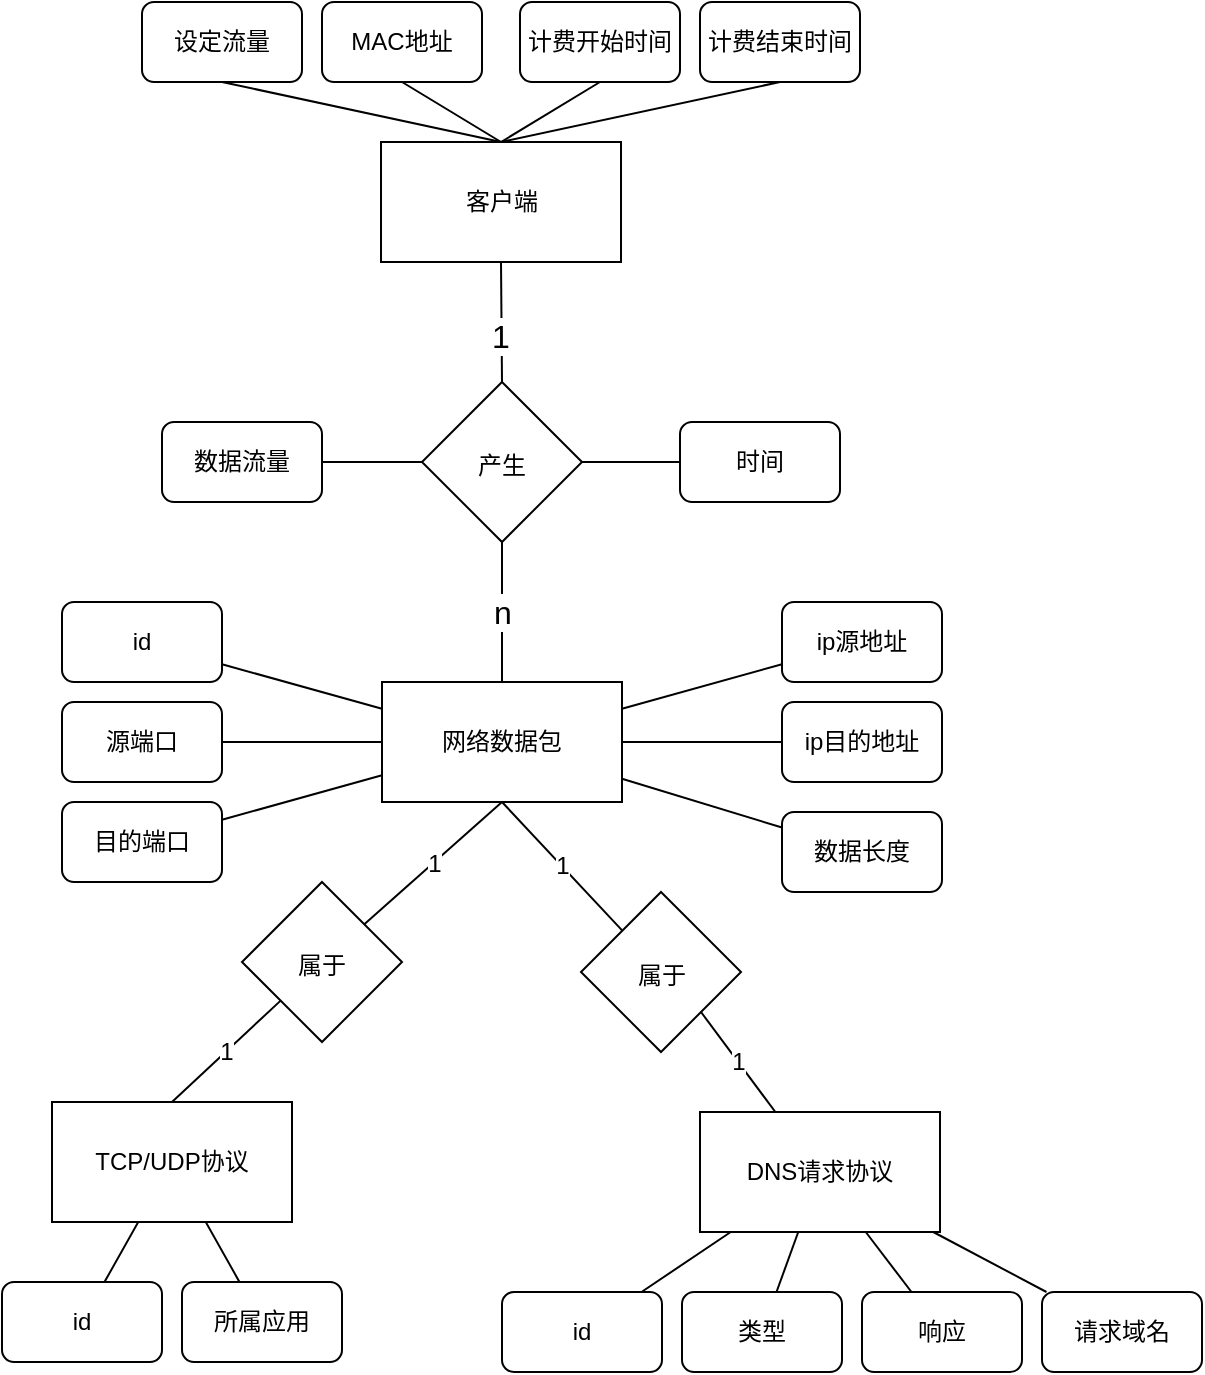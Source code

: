 <mxfile version="20.6.2" type="github"><diagram id="GEJEYPsdO4QtVM7ZrqEz" name="第 1 页"><mxGraphModel dx="1040" dy="580" grid="1" gridSize="10" guides="1" tooltips="1" connect="1" arrows="1" fold="1" page="1" pageScale="1" pageWidth="827" pageHeight="1169" math="0" shadow="0"><root><mxCell id="0"/><mxCell id="1" parent="0"/><mxCell id="k09L36EYwbLVuz7NXzX2-1" value="&lt;font style=&quot;&quot;&gt;&lt;font style=&quot;font-size: 12px;&quot;&gt;客户端&lt;/font&gt;&lt;br&gt;&lt;/font&gt;" style="rounded=0;whiteSpace=wrap;html=1;" vertex="1" parent="1"><mxGeometry x="169.5" y="210" width="120" height="60" as="geometry"/></mxCell><mxCell id="k09L36EYwbLVuz7NXzX2-2" value="&lt;font style=&quot;font-size: 12px;&quot;&gt;产生&lt;/font&gt;" style="rhombus;whiteSpace=wrap;html=1;fontSize=16;" vertex="1" parent="1"><mxGeometry x="190" y="330" width="80" height="80" as="geometry"/></mxCell><mxCell id="k09L36EYwbLVuz7NXzX2-4" value="" style="endArrow=none;html=1;rounded=0;fontSize=16;entryX=0.5;entryY=1;entryDx=0;entryDy=0;exitX=0.5;exitY=0;exitDx=0;exitDy=0;" edge="1" parent="1" source="k09L36EYwbLVuz7NXzX2-2" target="k09L36EYwbLVuz7NXzX2-1"><mxGeometry width="50" height="50" relative="1" as="geometry"><mxPoint x="220" y="370" as="sourcePoint"/><mxPoint x="270" y="320" as="targetPoint"/></mxGeometry></mxCell><mxCell id="k09L36EYwbLVuz7NXzX2-5" value="1" style="edgeLabel;html=1;align=center;verticalAlign=middle;resizable=0;points=[];fontSize=16;" vertex="1" connectable="0" parent="k09L36EYwbLVuz7NXzX2-4"><mxGeometry x="-0.24" y="1" relative="1" as="geometry"><mxPoint as="offset"/></mxGeometry></mxCell><mxCell id="k09L36EYwbLVuz7NXzX2-8" style="rounded=0;orthogonalLoop=1;jettySize=auto;html=1;exitX=0.5;exitY=1;exitDx=0;exitDy=0;entryX=0.5;entryY=0;entryDx=0;entryDy=0;endArrow=none;endFill=0;" edge="1" parent="1" source="k09L36EYwbLVuz7NXzX2-9" target="k09L36EYwbLVuz7NXzX2-1"><mxGeometry relative="1" as="geometry"/></mxCell><mxCell id="k09L36EYwbLVuz7NXzX2-9" value="设定流量" style="rounded=1;whiteSpace=wrap;html=1;" vertex="1" parent="1"><mxGeometry x="50" y="140" width="80" height="40" as="geometry"/></mxCell><mxCell id="k09L36EYwbLVuz7NXzX2-12" value="网络数据包" style="rounded=0;whiteSpace=wrap;html=1;" vertex="1" parent="1"><mxGeometry x="170" y="480" width="120" height="60" as="geometry"/></mxCell><mxCell id="k09L36EYwbLVuz7NXzX2-13" value="n" style="endArrow=none;html=1;rounded=0;fontSize=16;entryX=0.5;entryY=1;entryDx=0;entryDy=0;exitX=0.5;exitY=0;exitDx=0;exitDy=0;" edge="1" parent="1" source="k09L36EYwbLVuz7NXzX2-12" target="k09L36EYwbLVuz7NXzX2-2"><mxGeometry width="50" height="50" relative="1" as="geometry"><mxPoint x="240" y="340" as="sourcePoint"/><mxPoint x="280" y="280" as="targetPoint"/></mxGeometry></mxCell><mxCell id="k09L36EYwbLVuz7NXzX2-15" value="数据流量" style="rounded=1;whiteSpace=wrap;html=1;" vertex="1" parent="1"><mxGeometry x="60" y="350" width="80" height="40" as="geometry"/></mxCell><mxCell id="k09L36EYwbLVuz7NXzX2-16" style="rounded=0;orthogonalLoop=1;jettySize=auto;html=1;exitX=1;exitY=0.5;exitDx=0;exitDy=0;entryX=0;entryY=0.5;entryDx=0;entryDy=0;endArrow=none;endFill=0;" edge="1" parent="1" source="k09L36EYwbLVuz7NXzX2-15" target="k09L36EYwbLVuz7NXzX2-2"><mxGeometry relative="1" as="geometry"><mxPoint x="340" y="200" as="sourcePoint"/><mxPoint x="340" y="250" as="targetPoint"/></mxGeometry></mxCell><mxCell id="k09L36EYwbLVuz7NXzX2-17" value="MAC地址" style="rounded=1;whiteSpace=wrap;html=1;" vertex="1" parent="1"><mxGeometry x="140" y="140" width="80" height="40" as="geometry"/></mxCell><mxCell id="k09L36EYwbLVuz7NXzX2-18" style="rounded=0;orthogonalLoop=1;jettySize=auto;html=1;exitX=0.5;exitY=1;exitDx=0;exitDy=0;entryX=0.5;entryY=0;entryDx=0;entryDy=0;endArrow=none;endFill=0;" edge="1" parent="1" source="k09L36EYwbLVuz7NXzX2-17" target="k09L36EYwbLVuz7NXzX2-1"><mxGeometry relative="1" as="geometry"><mxPoint x="179.5" y="180" as="sourcePoint"/><mxPoint x="239.5" y="220" as="targetPoint"/></mxGeometry></mxCell><mxCell id="k09L36EYwbLVuz7NXzX2-19" value="计费开始时间" style="rounded=1;whiteSpace=wrap;html=1;" vertex="1" parent="1"><mxGeometry x="239" y="140" width="80" height="40" as="geometry"/></mxCell><mxCell id="k09L36EYwbLVuz7NXzX2-20" style="rounded=0;orthogonalLoop=1;jettySize=auto;html=1;exitX=0.5;exitY=1;exitDx=0;exitDy=0;entryX=0.5;entryY=0;entryDx=0;entryDy=0;endArrow=none;endFill=0;" edge="1" parent="1" source="k09L36EYwbLVuz7NXzX2-19" target="k09L36EYwbLVuz7NXzX2-1"><mxGeometry relative="1" as="geometry"><mxPoint x="179.5" y="190" as="sourcePoint"/><mxPoint x="239.5" y="220" as="targetPoint"/></mxGeometry></mxCell><mxCell id="k09L36EYwbLVuz7NXzX2-21" value="计费结束时间" style="rounded=1;whiteSpace=wrap;html=1;" vertex="1" parent="1"><mxGeometry x="329" y="140" width="80" height="40" as="geometry"/></mxCell><mxCell id="k09L36EYwbLVuz7NXzX2-23" style="rounded=0;orthogonalLoop=1;jettySize=auto;html=1;exitX=0.5;exitY=1;exitDx=0;exitDy=0;endArrow=none;endFill=0;entryX=0.5;entryY=0;entryDx=0;entryDy=0;" edge="1" parent="1" source="k09L36EYwbLVuz7NXzX2-21" target="k09L36EYwbLVuz7NXzX2-1"><mxGeometry relative="1" as="geometry"><mxPoint x="269.5" y="190" as="sourcePoint"/><mxPoint x="229.5" y="210" as="targetPoint"/></mxGeometry></mxCell><mxCell id="k09L36EYwbLVuz7NXzX2-43" value="" style="edgeStyle=none;rounded=0;orthogonalLoop=1;jettySize=auto;html=1;endArrow=none;endFill=0;" edge="1" parent="1" source="k09L36EYwbLVuz7NXzX2-26" target="k09L36EYwbLVuz7NXzX2-12"><mxGeometry relative="1" as="geometry"/></mxCell><mxCell id="k09L36EYwbLVuz7NXzX2-26" value="ip源地址" style="rounded=1;whiteSpace=wrap;html=1;" vertex="1" parent="1"><mxGeometry x="370" y="440" width="80" height="40" as="geometry"/></mxCell><mxCell id="k09L36EYwbLVuz7NXzX2-44" value="" style="edgeStyle=none;rounded=0;orthogonalLoop=1;jettySize=auto;html=1;endArrow=none;endFill=0;" edge="1" parent="1" source="k09L36EYwbLVuz7NXzX2-28" target="k09L36EYwbLVuz7NXzX2-12"><mxGeometry relative="1" as="geometry"/></mxCell><mxCell id="k09L36EYwbLVuz7NXzX2-28" value="ip目的地址" style="rounded=1;whiteSpace=wrap;html=1;" vertex="1" parent="1"><mxGeometry x="370" y="490" width="80" height="40" as="geometry"/></mxCell><mxCell id="k09L36EYwbLVuz7NXzX2-46" value="" style="edgeStyle=none;rounded=0;orthogonalLoop=1;jettySize=auto;html=1;endArrow=none;endFill=0;" edge="1" parent="1" source="k09L36EYwbLVuz7NXzX2-30" target="k09L36EYwbLVuz7NXzX2-12"><mxGeometry relative="1" as="geometry"/></mxCell><mxCell id="k09L36EYwbLVuz7NXzX2-30" value="源端口" style="rounded=1;whiteSpace=wrap;html=1;" vertex="1" parent="1"><mxGeometry x="10" y="490" width="80" height="40" as="geometry"/></mxCell><mxCell id="k09L36EYwbLVuz7NXzX2-47" value="" style="edgeStyle=none;rounded=0;orthogonalLoop=1;jettySize=auto;html=1;endArrow=none;endFill=0;" edge="1" parent="1" source="k09L36EYwbLVuz7NXzX2-31" target="k09L36EYwbLVuz7NXzX2-12"><mxGeometry relative="1" as="geometry"/></mxCell><mxCell id="k09L36EYwbLVuz7NXzX2-31" value="目的端口" style="rounded=1;whiteSpace=wrap;html=1;" vertex="1" parent="1"><mxGeometry x="10" y="540" width="80" height="40" as="geometry"/></mxCell><mxCell id="k09L36EYwbLVuz7NXzX2-52" value="" style="edgeStyle=none;rounded=0;orthogonalLoop=1;jettySize=auto;html=1;endArrow=none;endFill=0;" edge="1" parent="1" source="k09L36EYwbLVuz7NXzX2-34" target="k09L36EYwbLVuz7NXzX2-12"><mxGeometry relative="1" as="geometry"/></mxCell><mxCell id="k09L36EYwbLVuz7NXzX2-34" value="数据长度" style="rounded=1;whiteSpace=wrap;html=1;" vertex="1" parent="1"><mxGeometry x="370" y="545" width="80" height="40" as="geometry"/></mxCell><mxCell id="k09L36EYwbLVuz7NXzX2-42" value="" style="edgeStyle=none;rounded=0;orthogonalLoop=1;jettySize=auto;html=1;endArrow=none;endFill=0;" edge="1" parent="1" source="k09L36EYwbLVuz7NXzX2-38" target="k09L36EYwbLVuz7NXzX2-12"><mxGeometry relative="1" as="geometry"/></mxCell><mxCell id="k09L36EYwbLVuz7NXzX2-38" value="id" style="rounded=1;whiteSpace=wrap;html=1;" vertex="1" parent="1"><mxGeometry x="10" y="440" width="80" height="40" as="geometry"/></mxCell><mxCell id="k09L36EYwbLVuz7NXzX2-69" value="TCP/UDP协议" style="rounded=0;whiteSpace=wrap;html=1;fontSize=12;" vertex="1" parent="1"><mxGeometry x="5" y="690" width="120" height="60" as="geometry"/></mxCell><mxCell id="k09L36EYwbLVuz7NXzX2-72" value="1" style="edgeStyle=none;rounded=0;orthogonalLoop=1;jettySize=auto;html=1;fontSize=12;endArrow=none;endFill=0;entryX=1;entryY=1;entryDx=0;entryDy=0;" edge="1" parent="1" source="k09L36EYwbLVuz7NXzX2-70" target="k09L36EYwbLVuz7NXzX2-97"><mxGeometry relative="1" as="geometry"><mxPoint x="304" y="640" as="targetPoint"/></mxGeometry></mxCell><mxCell id="k09L36EYwbLVuz7NXzX2-70" value="DNS请求协议" style="rounded=0;whiteSpace=wrap;html=1;fontSize=12;" vertex="1" parent="1"><mxGeometry x="329" y="695" width="120" height="60" as="geometry"/></mxCell><mxCell id="k09L36EYwbLVuz7NXzX2-76" value="" style="edgeStyle=none;rounded=0;orthogonalLoop=1;jettySize=auto;html=1;fontSize=12;endArrow=none;endFill=0;" edge="1" parent="1" source="k09L36EYwbLVuz7NXzX2-73" target="k09L36EYwbLVuz7NXzX2-69"><mxGeometry relative="1" as="geometry"/></mxCell><mxCell id="k09L36EYwbLVuz7NXzX2-73" value="所属应用" style="rounded=1;whiteSpace=wrap;html=1;" vertex="1" parent="1"><mxGeometry x="70" y="780" width="80" height="40" as="geometry"/></mxCell><mxCell id="k09L36EYwbLVuz7NXzX2-75" value="" style="edgeStyle=none;rounded=0;orthogonalLoop=1;jettySize=auto;html=1;fontSize=12;endArrow=none;endFill=0;" edge="1" parent="1" source="k09L36EYwbLVuz7NXzX2-74" target="k09L36EYwbLVuz7NXzX2-69"><mxGeometry relative="1" as="geometry"/></mxCell><mxCell id="k09L36EYwbLVuz7NXzX2-74" value="id" style="rounded=1;whiteSpace=wrap;html=1;" vertex="1" parent="1"><mxGeometry x="-20" y="780" width="80" height="40" as="geometry"/></mxCell><mxCell id="k09L36EYwbLVuz7NXzX2-78" value="" style="edgeStyle=none;rounded=0;orthogonalLoop=1;jettySize=auto;html=1;fontSize=12;endArrow=none;endFill=0;" edge="1" parent="1" source="k09L36EYwbLVuz7NXzX2-77" target="k09L36EYwbLVuz7NXzX2-70"><mxGeometry relative="1" as="geometry"/></mxCell><mxCell id="k09L36EYwbLVuz7NXzX2-77" value="id" style="rounded=1;whiteSpace=wrap;html=1;" vertex="1" parent="1"><mxGeometry x="230" y="785" width="80" height="40" as="geometry"/></mxCell><mxCell id="k09L36EYwbLVuz7NXzX2-80" value="" style="edgeStyle=none;rounded=0;orthogonalLoop=1;jettySize=auto;html=1;fontSize=12;endArrow=none;endFill=0;" edge="1" parent="1" source="k09L36EYwbLVuz7NXzX2-79" target="k09L36EYwbLVuz7NXzX2-70"><mxGeometry relative="1" as="geometry"/></mxCell><mxCell id="k09L36EYwbLVuz7NXzX2-79" value="类型" style="rounded=1;whiteSpace=wrap;html=1;" vertex="1" parent="1"><mxGeometry x="320" y="785" width="80" height="40" as="geometry"/></mxCell><mxCell id="k09L36EYwbLVuz7NXzX2-82" style="edgeStyle=none;rounded=0;orthogonalLoop=1;jettySize=auto;html=1;fontSize=12;endArrow=none;endFill=0;" edge="1" parent="1" source="k09L36EYwbLVuz7NXzX2-81" target="k09L36EYwbLVuz7NXzX2-70"><mxGeometry relative="1" as="geometry"/></mxCell><mxCell id="k09L36EYwbLVuz7NXzX2-81" value="响应" style="rounded=1;whiteSpace=wrap;html=1;" vertex="1" parent="1"><mxGeometry x="410" y="785" width="80" height="40" as="geometry"/></mxCell><mxCell id="k09L36EYwbLVuz7NXzX2-86" style="edgeStyle=none;rounded=0;orthogonalLoop=1;jettySize=auto;html=1;fontSize=12;endArrow=none;endFill=0;" edge="1" parent="1" source="k09L36EYwbLVuz7NXzX2-85" target="k09L36EYwbLVuz7NXzX2-70"><mxGeometry relative="1" as="geometry"/></mxCell><mxCell id="k09L36EYwbLVuz7NXzX2-85" value="请求域名" style="rounded=1;whiteSpace=wrap;html=1;" vertex="1" parent="1"><mxGeometry x="500" y="785" width="80" height="40" as="geometry"/></mxCell><mxCell id="k09L36EYwbLVuz7NXzX2-95" value="1" style="edgeStyle=none;rounded=0;orthogonalLoop=1;jettySize=auto;html=1;entryX=0.5;entryY=1;entryDx=0;entryDy=0;fontSize=12;endArrow=none;endFill=0;" edge="1" parent="1" source="k09L36EYwbLVuz7NXzX2-94" target="k09L36EYwbLVuz7NXzX2-12"><mxGeometry relative="1" as="geometry"><mxPoint x="170.0" y="750" as="targetPoint"/></mxGeometry></mxCell><mxCell id="k09L36EYwbLVuz7NXzX2-96" value="1" style="edgeStyle=none;rounded=0;orthogonalLoop=1;jettySize=auto;html=1;entryX=0.5;entryY=0;entryDx=0;entryDy=0;fontSize=12;endArrow=none;endFill=0;" edge="1" parent="1" source="k09L36EYwbLVuz7NXzX2-94" target="k09L36EYwbLVuz7NXzX2-69"><mxGeometry relative="1" as="geometry"/></mxCell><mxCell id="k09L36EYwbLVuz7NXzX2-94" value="&lt;font style=&quot;font-size: 12px;&quot;&gt;属于&lt;/font&gt;" style="rhombus;whiteSpace=wrap;html=1;fontSize=16;" vertex="1" parent="1"><mxGeometry x="100" y="580" width="80" height="80" as="geometry"/></mxCell><mxCell id="k09L36EYwbLVuz7NXzX2-98" value="1" style="edgeStyle=none;rounded=0;orthogonalLoop=1;jettySize=auto;html=1;entryX=0.5;entryY=1;entryDx=0;entryDy=0;fontSize=12;endArrow=none;endFill=0;" edge="1" parent="1" source="k09L36EYwbLVuz7NXzX2-97" target="k09L36EYwbLVuz7NXzX2-12"><mxGeometry relative="1" as="geometry"><mxPoint x="290.0" y="750" as="targetPoint"/></mxGeometry></mxCell><mxCell id="k09L36EYwbLVuz7NXzX2-97" value="&lt;font style=&quot;font-size: 12px;&quot;&gt;属于&lt;/font&gt;" style="rhombus;whiteSpace=wrap;html=1;fontSize=16;" vertex="1" parent="1"><mxGeometry x="269.5" y="585" width="80" height="80" as="geometry"/></mxCell><mxCell id="k09L36EYwbLVuz7NXzX2-100" value="" style="edgeStyle=none;rounded=0;orthogonalLoop=1;jettySize=auto;html=1;fontSize=12;endArrow=none;endFill=0;" edge="1" parent="1" source="k09L36EYwbLVuz7NXzX2-99" target="k09L36EYwbLVuz7NXzX2-2"><mxGeometry relative="1" as="geometry"/></mxCell><mxCell id="k09L36EYwbLVuz7NXzX2-99" value="时间" style="rounded=1;whiteSpace=wrap;html=1;" vertex="1" parent="1"><mxGeometry x="319" y="350" width="80" height="40" as="geometry"/></mxCell></root></mxGraphModel></diagram></mxfile>